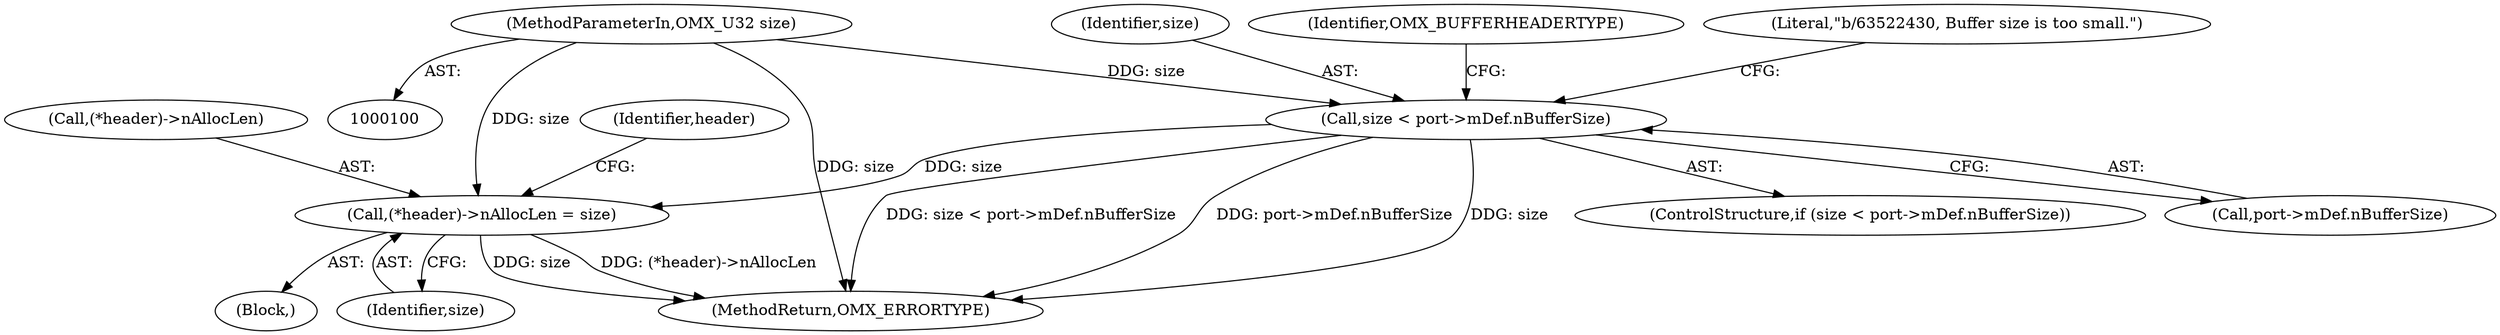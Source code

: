 digraph "0_Android_d834160d9759f1098df692b34e6eeb548f9e317b@pointer" {
"1000187" [label="(Call,(*header)->nAllocLen = size)"];
"1000118" [label="(Call,size < port->mDef.nBufferSize)"];
"1000104" [label="(MethodParameterIn,OMX_U32 size)"];
"1000120" [label="(Call,port->mDef.nBufferSize)"];
"1000127" [label="(Literal,\"b/63522430, Buffer size is too small.\")"];
"1000118" [label="(Call,size < port->mDef.nBufferSize)"];
"1000192" [label="(Identifier,size)"];
"1000119" [label="(Identifier,size)"];
"1000104" [label="(MethodParameterIn,OMX_U32 size)"];
"1000188" [label="(Call,(*header)->nAllocLen)"];
"1000187" [label="(Call,(*header)->nAllocLen = size)"];
"1000117" [label="(ControlStructure,if (size < port->mDef.nBufferSize))"];
"1000196" [label="(Identifier,header)"];
"1000106" [label="(Block,)"];
"1000133" [label="(Identifier,OMX_BUFFERHEADERTYPE)"];
"1000329" [label="(MethodReturn,OMX_ERRORTYPE)"];
"1000187" -> "1000106"  [label="AST: "];
"1000187" -> "1000192"  [label="CFG: "];
"1000188" -> "1000187"  [label="AST: "];
"1000192" -> "1000187"  [label="AST: "];
"1000196" -> "1000187"  [label="CFG: "];
"1000187" -> "1000329"  [label="DDG: (*header)->nAllocLen"];
"1000187" -> "1000329"  [label="DDG: size"];
"1000118" -> "1000187"  [label="DDG: size"];
"1000104" -> "1000187"  [label="DDG: size"];
"1000118" -> "1000117"  [label="AST: "];
"1000118" -> "1000120"  [label="CFG: "];
"1000119" -> "1000118"  [label="AST: "];
"1000120" -> "1000118"  [label="AST: "];
"1000127" -> "1000118"  [label="CFG: "];
"1000133" -> "1000118"  [label="CFG: "];
"1000118" -> "1000329"  [label="DDG: size < port->mDef.nBufferSize"];
"1000118" -> "1000329"  [label="DDG: port->mDef.nBufferSize"];
"1000118" -> "1000329"  [label="DDG: size"];
"1000104" -> "1000118"  [label="DDG: size"];
"1000104" -> "1000100"  [label="AST: "];
"1000104" -> "1000329"  [label="DDG: size"];
}
